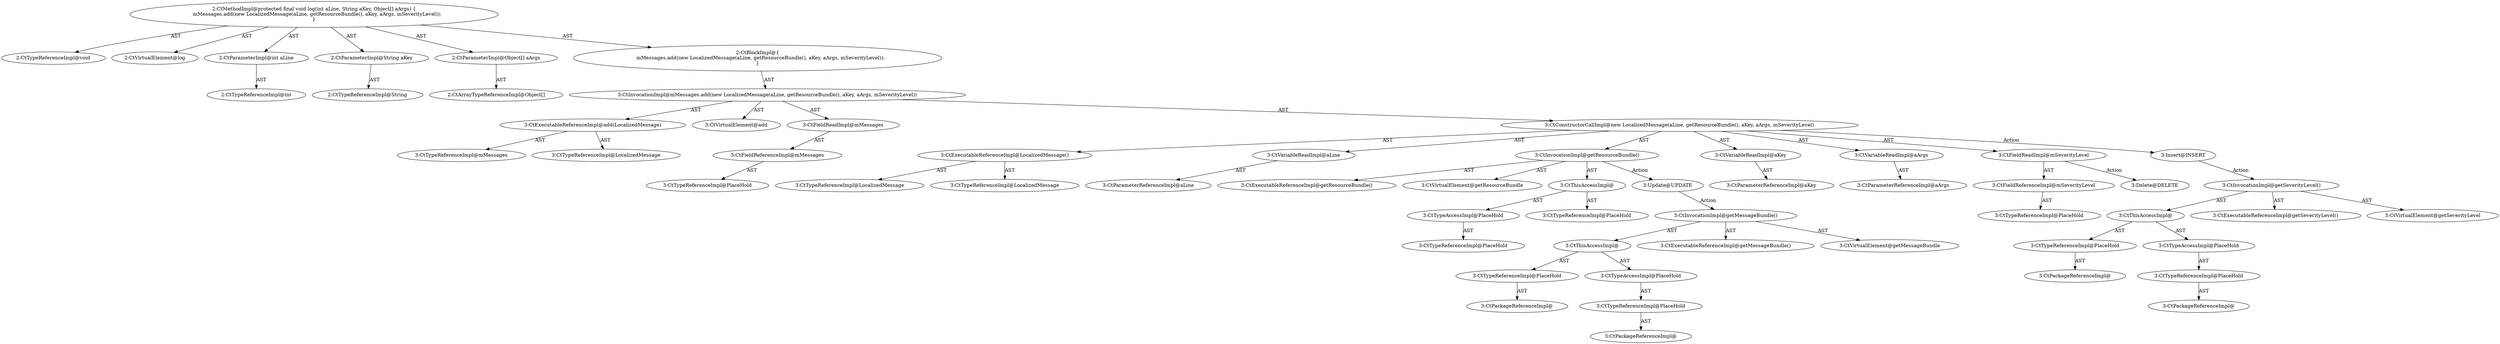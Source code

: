 digraph "log#?,int,String,Object[]" {
0 [label="2:CtTypeReferenceImpl@void" shape=ellipse]
1 [label="2:CtVirtualElement@log" shape=ellipse]
2 [label="2:CtParameterImpl@int aLine" shape=ellipse]
3 [label="2:CtTypeReferenceImpl@int" shape=ellipse]
4 [label="2:CtParameterImpl@String aKey" shape=ellipse]
5 [label="2:CtTypeReferenceImpl@String" shape=ellipse]
6 [label="2:CtParameterImpl@Object[] aArgs" shape=ellipse]
7 [label="2:CtArrayTypeReferenceImpl@Object[]" shape=ellipse]
8 [label="3:CtExecutableReferenceImpl@add(LocalizedMessage)" shape=ellipse]
9 [label="3:CtTypeReferenceImpl@mMessages" shape=ellipse]
10 [label="3:CtTypeReferenceImpl@LocalizedMessage" shape=ellipse]
11 [label="3:CtVirtualElement@add" shape=ellipse]
12 [label="3:CtFieldReferenceImpl@mMessages" shape=ellipse]
13 [label="3:CtTypeReferenceImpl@PlaceHold" shape=ellipse]
14 [label="3:CtFieldReadImpl@mMessages" shape=ellipse]
15 [label="3:CtExecutableReferenceImpl@LocalizedMessage()" shape=ellipse]
16 [label="3:CtTypeReferenceImpl@LocalizedMessage" shape=ellipse]
17 [label="3:CtTypeReferenceImpl@LocalizedMessage" shape=ellipse]
18 [label="3:CtVariableReadImpl@aLine" shape=ellipse]
19 [label="3:CtParameterReferenceImpl@aLine" shape=ellipse]
20 [label="3:CtExecutableReferenceImpl@getResourceBundle()" shape=ellipse]
21 [label="3:CtVirtualElement@getResourceBundle" shape=ellipse]
22 [label="3:CtTypeAccessImpl@PlaceHold" shape=ellipse]
23 [label="3:CtTypeReferenceImpl@PlaceHold" shape=ellipse]
24 [label="3:CtThisAccessImpl@" shape=ellipse]
25 [label="3:CtTypeReferenceImpl@PlaceHold" shape=ellipse]
26 [label="3:CtInvocationImpl@getResourceBundle()" shape=ellipse]
27 [label="3:CtVariableReadImpl@aKey" shape=ellipse]
28 [label="3:CtParameterReferenceImpl@aKey" shape=ellipse]
29 [label="3:CtVariableReadImpl@aArgs" shape=ellipse]
30 [label="3:CtParameterReferenceImpl@aArgs" shape=ellipse]
31 [label="3:CtFieldReferenceImpl@mSeverityLevel" shape=ellipse]
32 [label="3:CtTypeReferenceImpl@PlaceHold" shape=ellipse]
33 [label="3:CtFieldReadImpl@mSeverityLevel" shape=ellipse]
34 [label="3:CtConstructorCallImpl@new LocalizedMessage(aLine, getResourceBundle(), aKey, aArgs, mSeverityLevel)" shape=ellipse]
35 [label="3:CtInvocationImpl@mMessages.add(new LocalizedMessage(aLine, getResourceBundle(), aKey, aArgs, mSeverityLevel))" shape=ellipse]
36 [label="2:CtBlockImpl@\{
    mMessages.add(new LocalizedMessage(aLine, getResourceBundle(), aKey, aArgs, mSeverityLevel));
\}" shape=ellipse]
37 [label="2:CtMethodImpl@protected final void log(int aLine, String aKey, Object[] aArgs) \{
    mMessages.add(new LocalizedMessage(aLine, getResourceBundle(), aKey, aArgs, mSeverityLevel));
\}" shape=ellipse]
38 [label="3:Update@UPDATE" shape=ellipse]
39 [label="3:CtPackageReferenceImpl@" shape=ellipse]
40 [label="3:CtTypeReferenceImpl@PlaceHold" shape=ellipse]
41 [label="3:CtPackageReferenceImpl@" shape=ellipse]
42 [label="3:CtTypeReferenceImpl@PlaceHold" shape=ellipse]
43 [label="3:CtTypeAccessImpl@PlaceHold" shape=ellipse]
44 [label="3:CtThisAccessImpl@" shape=ellipse]
45 [label="3:CtExecutableReferenceImpl@getMessageBundle()" shape=ellipse]
46 [label="3:CtInvocationImpl@getMessageBundle()" shape=ellipse]
47 [label="3:CtVirtualElement@getMessageBundle" shape=ellipse]
48 [label="3:Delete@DELETE" shape=ellipse]
49 [label="3:Insert@INSERT" shape=ellipse]
50 [label="3:CtPackageReferenceImpl@" shape=ellipse]
51 [label="3:CtTypeReferenceImpl@PlaceHold" shape=ellipse]
52 [label="3:CtPackageReferenceImpl@" shape=ellipse]
53 [label="3:CtTypeReferenceImpl@PlaceHold" shape=ellipse]
54 [label="3:CtTypeAccessImpl@PlaceHold" shape=ellipse]
55 [label="3:CtThisAccessImpl@" shape=ellipse]
56 [label="3:CtExecutableReferenceImpl@getSeverityLevel()" shape=ellipse]
57 [label="3:CtInvocationImpl@getSeverityLevel()" shape=ellipse]
58 [label="3:CtVirtualElement@getSeverityLevel" shape=ellipse]
2 -> 3 [label="AST"];
4 -> 5 [label="AST"];
6 -> 7 [label="AST"];
8 -> 9 [label="AST"];
8 -> 10 [label="AST"];
12 -> 13 [label="AST"];
14 -> 12 [label="AST"];
15 -> 16 [label="AST"];
15 -> 17 [label="AST"];
18 -> 19 [label="AST"];
22 -> 23 [label="AST"];
24 -> 25 [label="AST"];
24 -> 22 [label="AST"];
26 -> 21 [label="AST"];
26 -> 24 [label="AST"];
26 -> 20 [label="AST"];
26 -> 38 [label="Action"];
27 -> 28 [label="AST"];
29 -> 30 [label="AST"];
31 -> 32 [label="AST"];
33 -> 31 [label="AST"];
33 -> 48 [label="Action"];
34 -> 15 [label="AST"];
34 -> 18 [label="AST"];
34 -> 26 [label="AST"];
34 -> 27 [label="AST"];
34 -> 29 [label="AST"];
34 -> 33 [label="AST"];
34 -> 49 [label="Action"];
35 -> 11 [label="AST"];
35 -> 14 [label="AST"];
35 -> 8 [label="AST"];
35 -> 34 [label="AST"];
36 -> 35 [label="AST"];
37 -> 1 [label="AST"];
37 -> 0 [label="AST"];
37 -> 2 [label="AST"];
37 -> 4 [label="AST"];
37 -> 6 [label="AST"];
37 -> 36 [label="AST"];
38 -> 46 [label="Action"];
40 -> 39 [label="AST"];
42 -> 41 [label="AST"];
43 -> 42 [label="AST"];
44 -> 40 [label="AST"];
44 -> 43 [label="AST"];
46 -> 47 [label="AST"];
46 -> 44 [label="AST"];
46 -> 45 [label="AST"];
49 -> 57 [label="Action"];
51 -> 50 [label="AST"];
53 -> 52 [label="AST"];
54 -> 53 [label="AST"];
55 -> 51 [label="AST"];
55 -> 54 [label="AST"];
57 -> 58 [label="AST"];
57 -> 55 [label="AST"];
57 -> 56 [label="AST"];
}